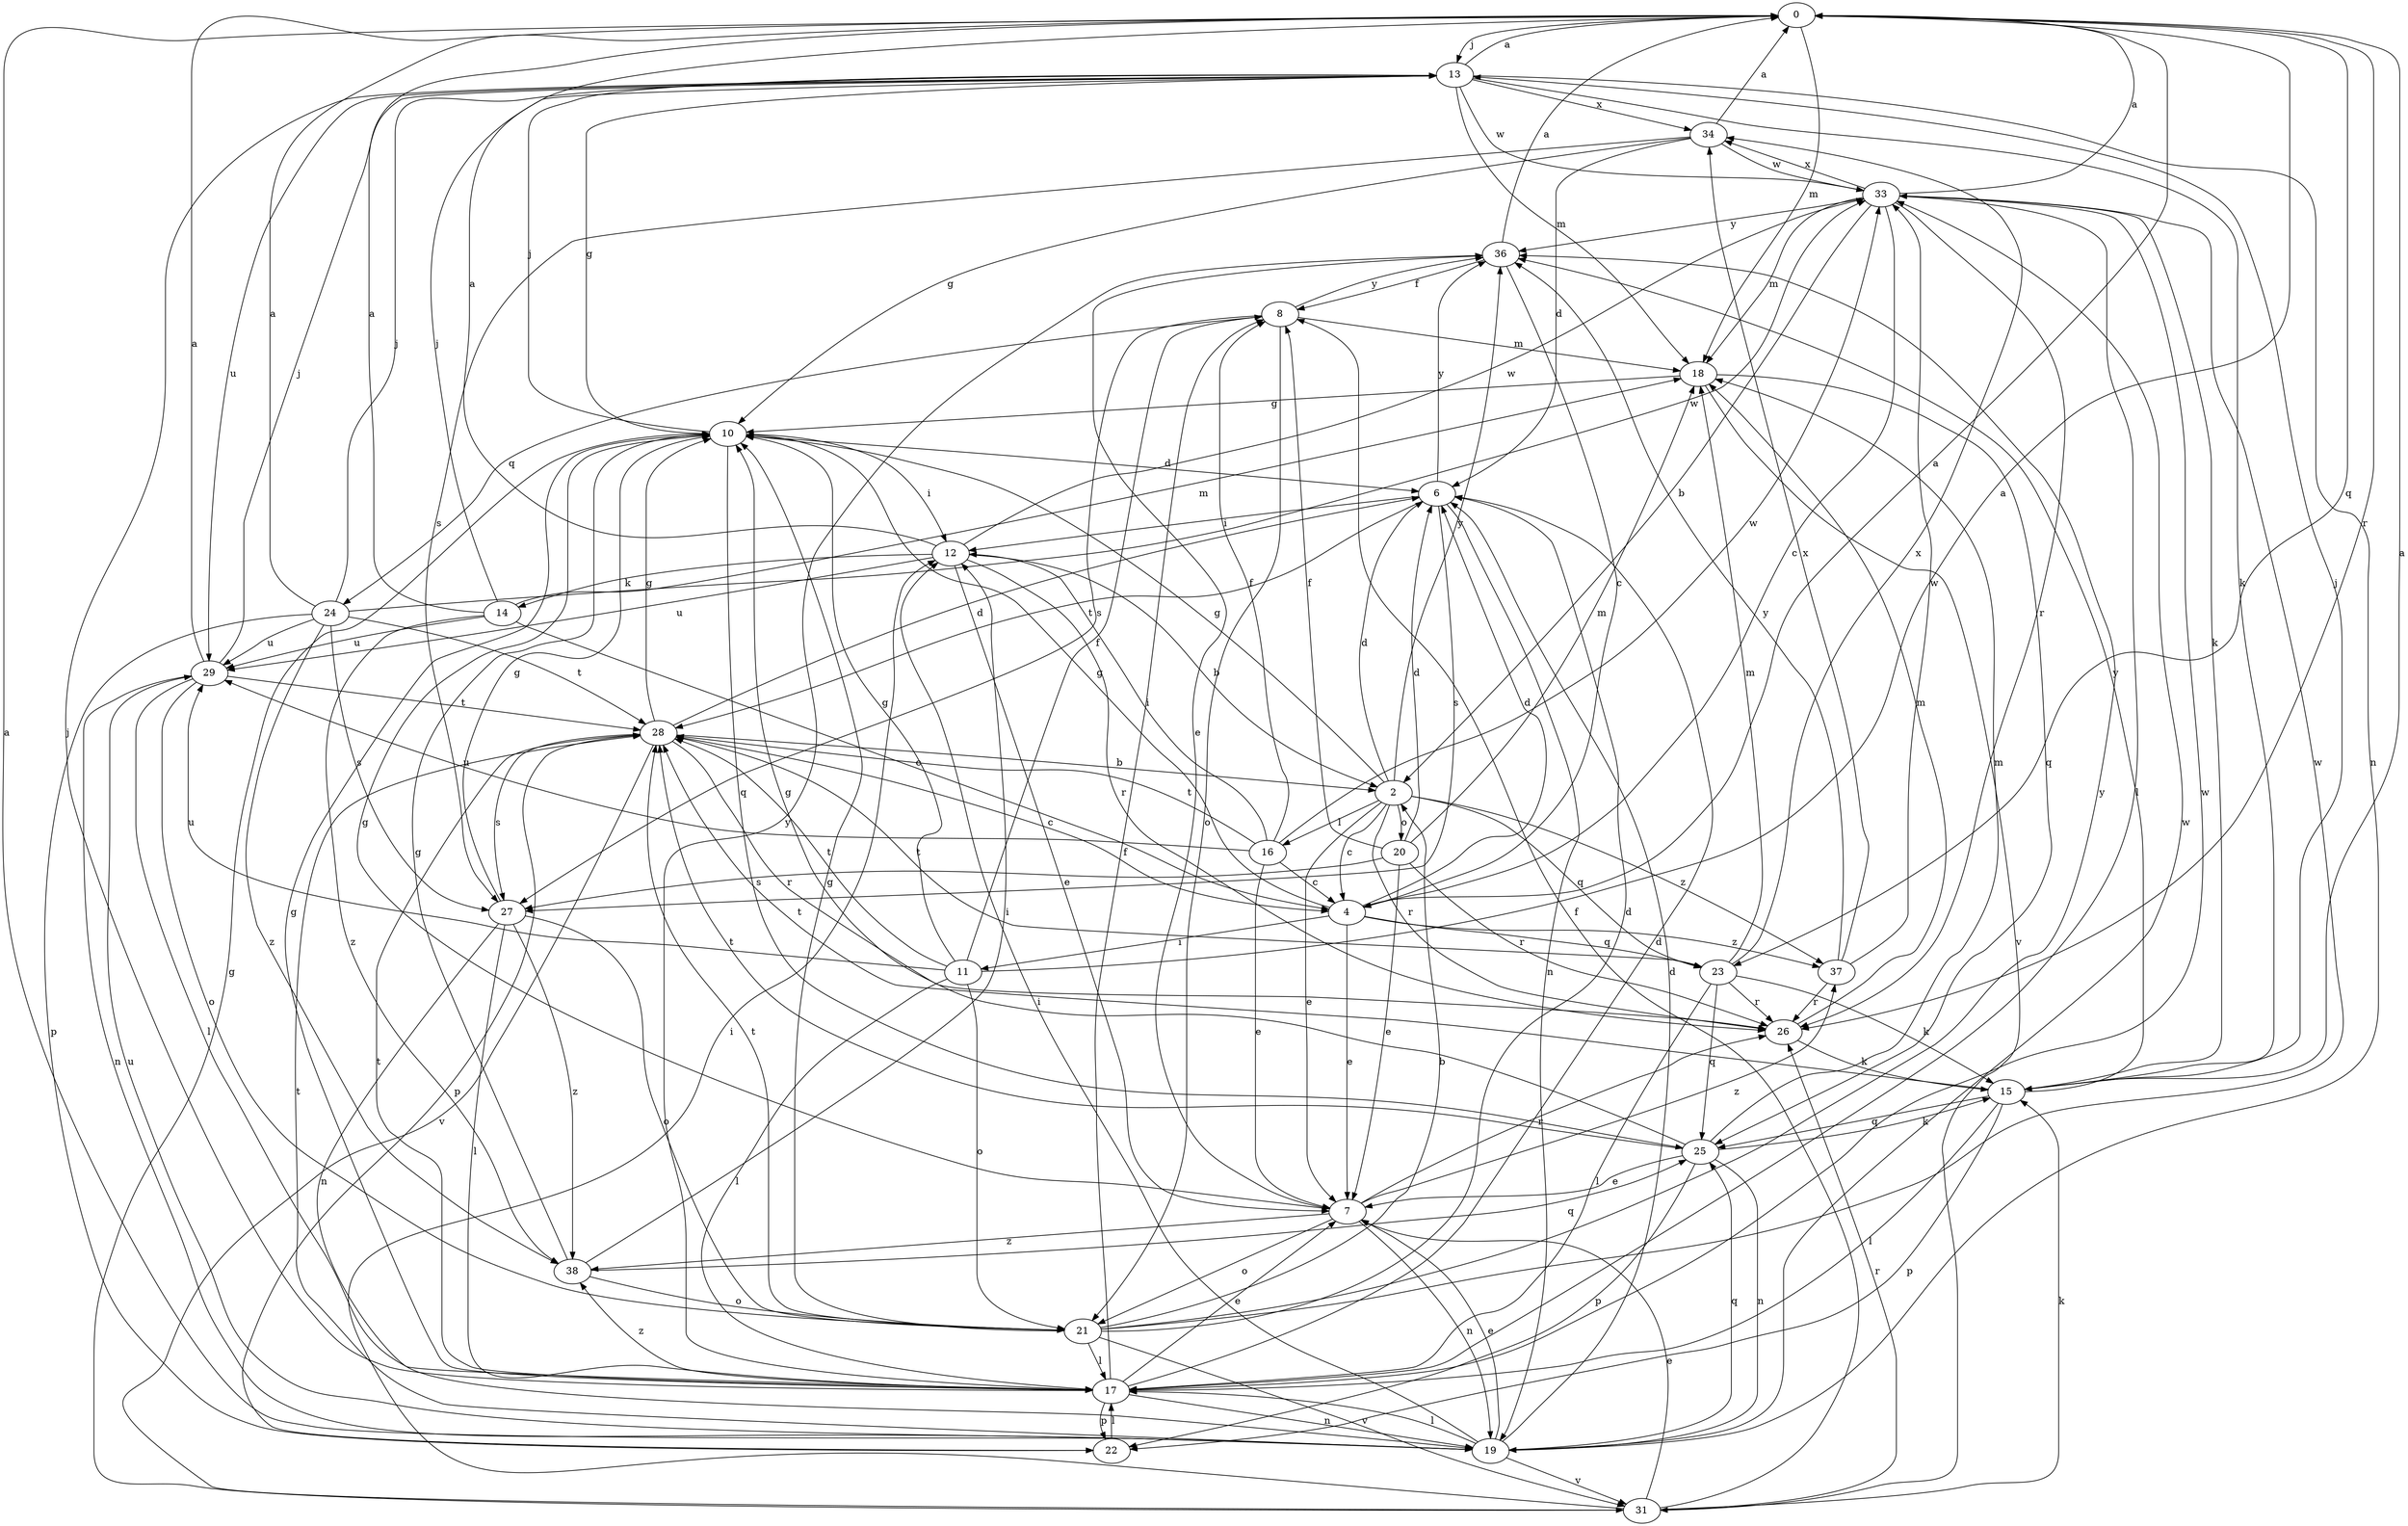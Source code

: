 strict digraph  {
0;
2;
4;
6;
7;
8;
10;
11;
12;
13;
14;
15;
16;
17;
18;
19;
20;
21;
22;
23;
24;
25;
26;
27;
28;
29;
31;
33;
34;
36;
37;
38;
0 -> 13  [label=j];
0 -> 18  [label=m];
0 -> 23  [label=q];
0 -> 26  [label=r];
2 -> 4  [label=c];
2 -> 6  [label=d];
2 -> 7  [label=e];
2 -> 10  [label=g];
2 -> 16  [label=l];
2 -> 20  [label=o];
2 -> 23  [label=q];
2 -> 26  [label=r];
2 -> 36  [label=y];
2 -> 37  [label=z];
4 -> 0  [label=a];
4 -> 6  [label=d];
4 -> 7  [label=e];
4 -> 10  [label=g];
4 -> 11  [label=i];
4 -> 23  [label=q];
4 -> 37  [label=z];
6 -> 12  [label=i];
6 -> 19  [label=n];
6 -> 27  [label=s];
6 -> 28  [label=t];
6 -> 36  [label=y];
7 -> 10  [label=g];
7 -> 19  [label=n];
7 -> 21  [label=o];
7 -> 26  [label=r];
7 -> 37  [label=z];
7 -> 38  [label=z];
8 -> 18  [label=m];
8 -> 21  [label=o];
8 -> 24  [label=q];
8 -> 27  [label=s];
8 -> 36  [label=y];
10 -> 6  [label=d];
10 -> 12  [label=i];
10 -> 13  [label=j];
10 -> 25  [label=q];
11 -> 0  [label=a];
11 -> 8  [label=f];
11 -> 10  [label=g];
11 -> 17  [label=l];
11 -> 21  [label=o];
11 -> 28  [label=t];
11 -> 29  [label=u];
12 -> 0  [label=a];
12 -> 2  [label=b];
12 -> 7  [label=e];
12 -> 14  [label=k];
12 -> 26  [label=r];
12 -> 29  [label=u];
12 -> 33  [label=w];
13 -> 0  [label=a];
13 -> 10  [label=g];
13 -> 15  [label=k];
13 -> 18  [label=m];
13 -> 19  [label=n];
13 -> 29  [label=u];
13 -> 33  [label=w];
13 -> 34  [label=x];
14 -> 0  [label=a];
14 -> 4  [label=c];
14 -> 13  [label=j];
14 -> 18  [label=m];
14 -> 29  [label=u];
14 -> 38  [label=z];
15 -> 0  [label=a];
15 -> 13  [label=j];
15 -> 17  [label=l];
15 -> 22  [label=p];
15 -> 25  [label=q];
15 -> 28  [label=t];
15 -> 36  [label=y];
16 -> 4  [label=c];
16 -> 7  [label=e];
16 -> 8  [label=f];
16 -> 12  [label=i];
16 -> 28  [label=t];
16 -> 29  [label=u];
16 -> 33  [label=w];
17 -> 6  [label=d];
17 -> 7  [label=e];
17 -> 8  [label=f];
17 -> 10  [label=g];
17 -> 13  [label=j];
17 -> 19  [label=n];
17 -> 22  [label=p];
17 -> 28  [label=t];
17 -> 33  [label=w];
17 -> 36  [label=y];
17 -> 38  [label=z];
18 -> 10  [label=g];
18 -> 25  [label=q];
18 -> 31  [label=v];
19 -> 0  [label=a];
19 -> 6  [label=d];
19 -> 7  [label=e];
19 -> 12  [label=i];
19 -> 17  [label=l];
19 -> 25  [label=q];
19 -> 28  [label=t];
19 -> 29  [label=u];
19 -> 31  [label=v];
19 -> 33  [label=w];
20 -> 6  [label=d];
20 -> 7  [label=e];
20 -> 8  [label=f];
20 -> 18  [label=m];
20 -> 26  [label=r];
20 -> 27  [label=s];
21 -> 2  [label=b];
21 -> 6  [label=d];
21 -> 10  [label=g];
21 -> 17  [label=l];
21 -> 28  [label=t];
21 -> 31  [label=v];
21 -> 33  [label=w];
21 -> 36  [label=y];
22 -> 17  [label=l];
23 -> 15  [label=k];
23 -> 17  [label=l];
23 -> 18  [label=m];
23 -> 25  [label=q];
23 -> 26  [label=r];
23 -> 28  [label=t];
23 -> 34  [label=x];
24 -> 0  [label=a];
24 -> 13  [label=j];
24 -> 22  [label=p];
24 -> 27  [label=s];
24 -> 28  [label=t];
24 -> 29  [label=u];
24 -> 33  [label=w];
24 -> 38  [label=z];
25 -> 7  [label=e];
25 -> 10  [label=g];
25 -> 15  [label=k];
25 -> 18  [label=m];
25 -> 19  [label=n];
25 -> 22  [label=p];
25 -> 28  [label=t];
26 -> 15  [label=k];
26 -> 18  [label=m];
27 -> 10  [label=g];
27 -> 17  [label=l];
27 -> 19  [label=n];
27 -> 21  [label=o];
27 -> 38  [label=z];
28 -> 2  [label=b];
28 -> 4  [label=c];
28 -> 6  [label=d];
28 -> 10  [label=g];
28 -> 22  [label=p];
28 -> 26  [label=r];
28 -> 27  [label=s];
28 -> 31  [label=v];
29 -> 0  [label=a];
29 -> 13  [label=j];
29 -> 17  [label=l];
29 -> 19  [label=n];
29 -> 21  [label=o];
29 -> 28  [label=t];
31 -> 7  [label=e];
31 -> 8  [label=f];
31 -> 10  [label=g];
31 -> 12  [label=i];
31 -> 15  [label=k];
31 -> 26  [label=r];
33 -> 0  [label=a];
33 -> 2  [label=b];
33 -> 4  [label=c];
33 -> 15  [label=k];
33 -> 17  [label=l];
33 -> 18  [label=m];
33 -> 26  [label=r];
33 -> 34  [label=x];
33 -> 36  [label=y];
34 -> 0  [label=a];
34 -> 6  [label=d];
34 -> 10  [label=g];
34 -> 27  [label=s];
34 -> 33  [label=w];
36 -> 0  [label=a];
36 -> 4  [label=c];
36 -> 7  [label=e];
36 -> 8  [label=f];
37 -> 26  [label=r];
37 -> 33  [label=w];
37 -> 34  [label=x];
37 -> 36  [label=y];
38 -> 10  [label=g];
38 -> 12  [label=i];
38 -> 21  [label=o];
38 -> 25  [label=q];
}
